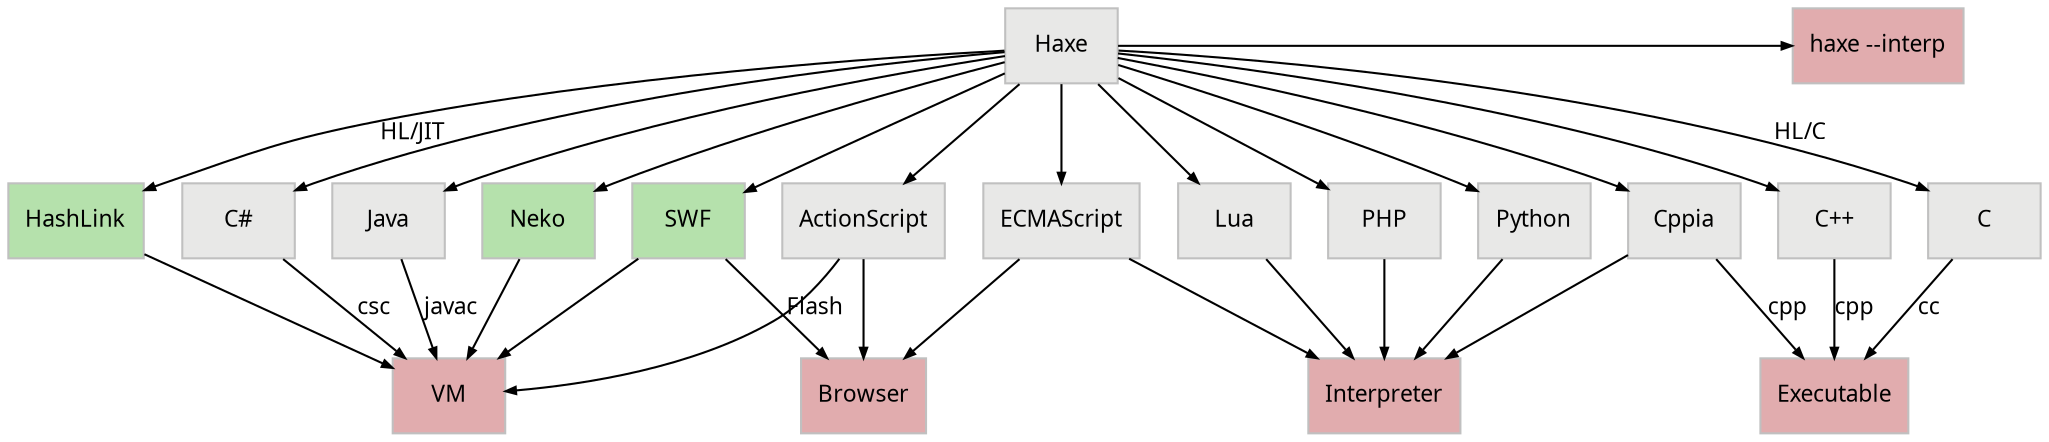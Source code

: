 /* Haxe toolchain */
digraph G {
    graph     [fontname = "clearsans"];
    node      [shape=box; style=filled; fillcolor="#E8E8E7";
               color=gray; fontsize=11; fontname = "clearsans"];
    edge      [arrowsize=0.5; fontsize=11; fontname = "clearsans"];

    Neko     [style=filled; fillcolor="#B5E1AC";]
    HashLink [style=filled; fillcolor="#B5E1AC";]
    SWF      [style=filled; fillcolor="#B5E1AC";]

    Interp   [style=filled; fillcolor="#E1ACAE";
              label = "haxe --interp";]

    VM          [style=filled; fillcolor="#E1ACAE"];
    Executable  [style=filled; fillcolor="#E1ACAE"];
    Browser     [style=filled; fillcolor="#E1ACAE"];
    Interpreter [style=filled; fillcolor="#E1ACAE"];

    {rank=same; Haxe; Interp;}
    {rank=same; ActionScript; C; "C++"; Cppia; "C#"; ECMAScript;
                Java; Lua; PHP; Python;}
    {rank=same; Neko; HashLink; SWF;}
    {rank=same; Browser; Executable; Interpreter; VM;}

    Haxe -> ActionScript;
    Haxe -> C [label="HL/C"];
    Haxe -> "C++";
    Haxe -> Cppia;
    Haxe -> "C#";
    Haxe -> ECMAScript;
    Haxe -> HashLink [label="HL/JIT"];
    Haxe -> Java;
    Haxe -> Lua;
    Haxe -> Neko;
    Haxe -> PHP;
    Haxe -> Python;
    Haxe -> SWF;
    Haxe -> Interp [minlen=9.0];

    C -> Executable [label="cc"];
    PHP -> Interpreter;
    ECMAScript -> Interpreter;
    ECMAScript -> Browser;
    Java -> VM [label="javac"];
    Neko -> VM;
    ActionScript -> VM;
    ActionScript -> Browser;
    SWF -> VM;
    SWF -> Browser [label="Flash"];

    Lua -> Interpreter;
    "C++" -> Executable [label="cpp"];
    Cppia -> Executable [label="cpp"];
    Cppia -> Interpreter;
    "C#" -> VM [label="csc"];
    Python -> Interpreter;
    HashLink -> VM;
}
